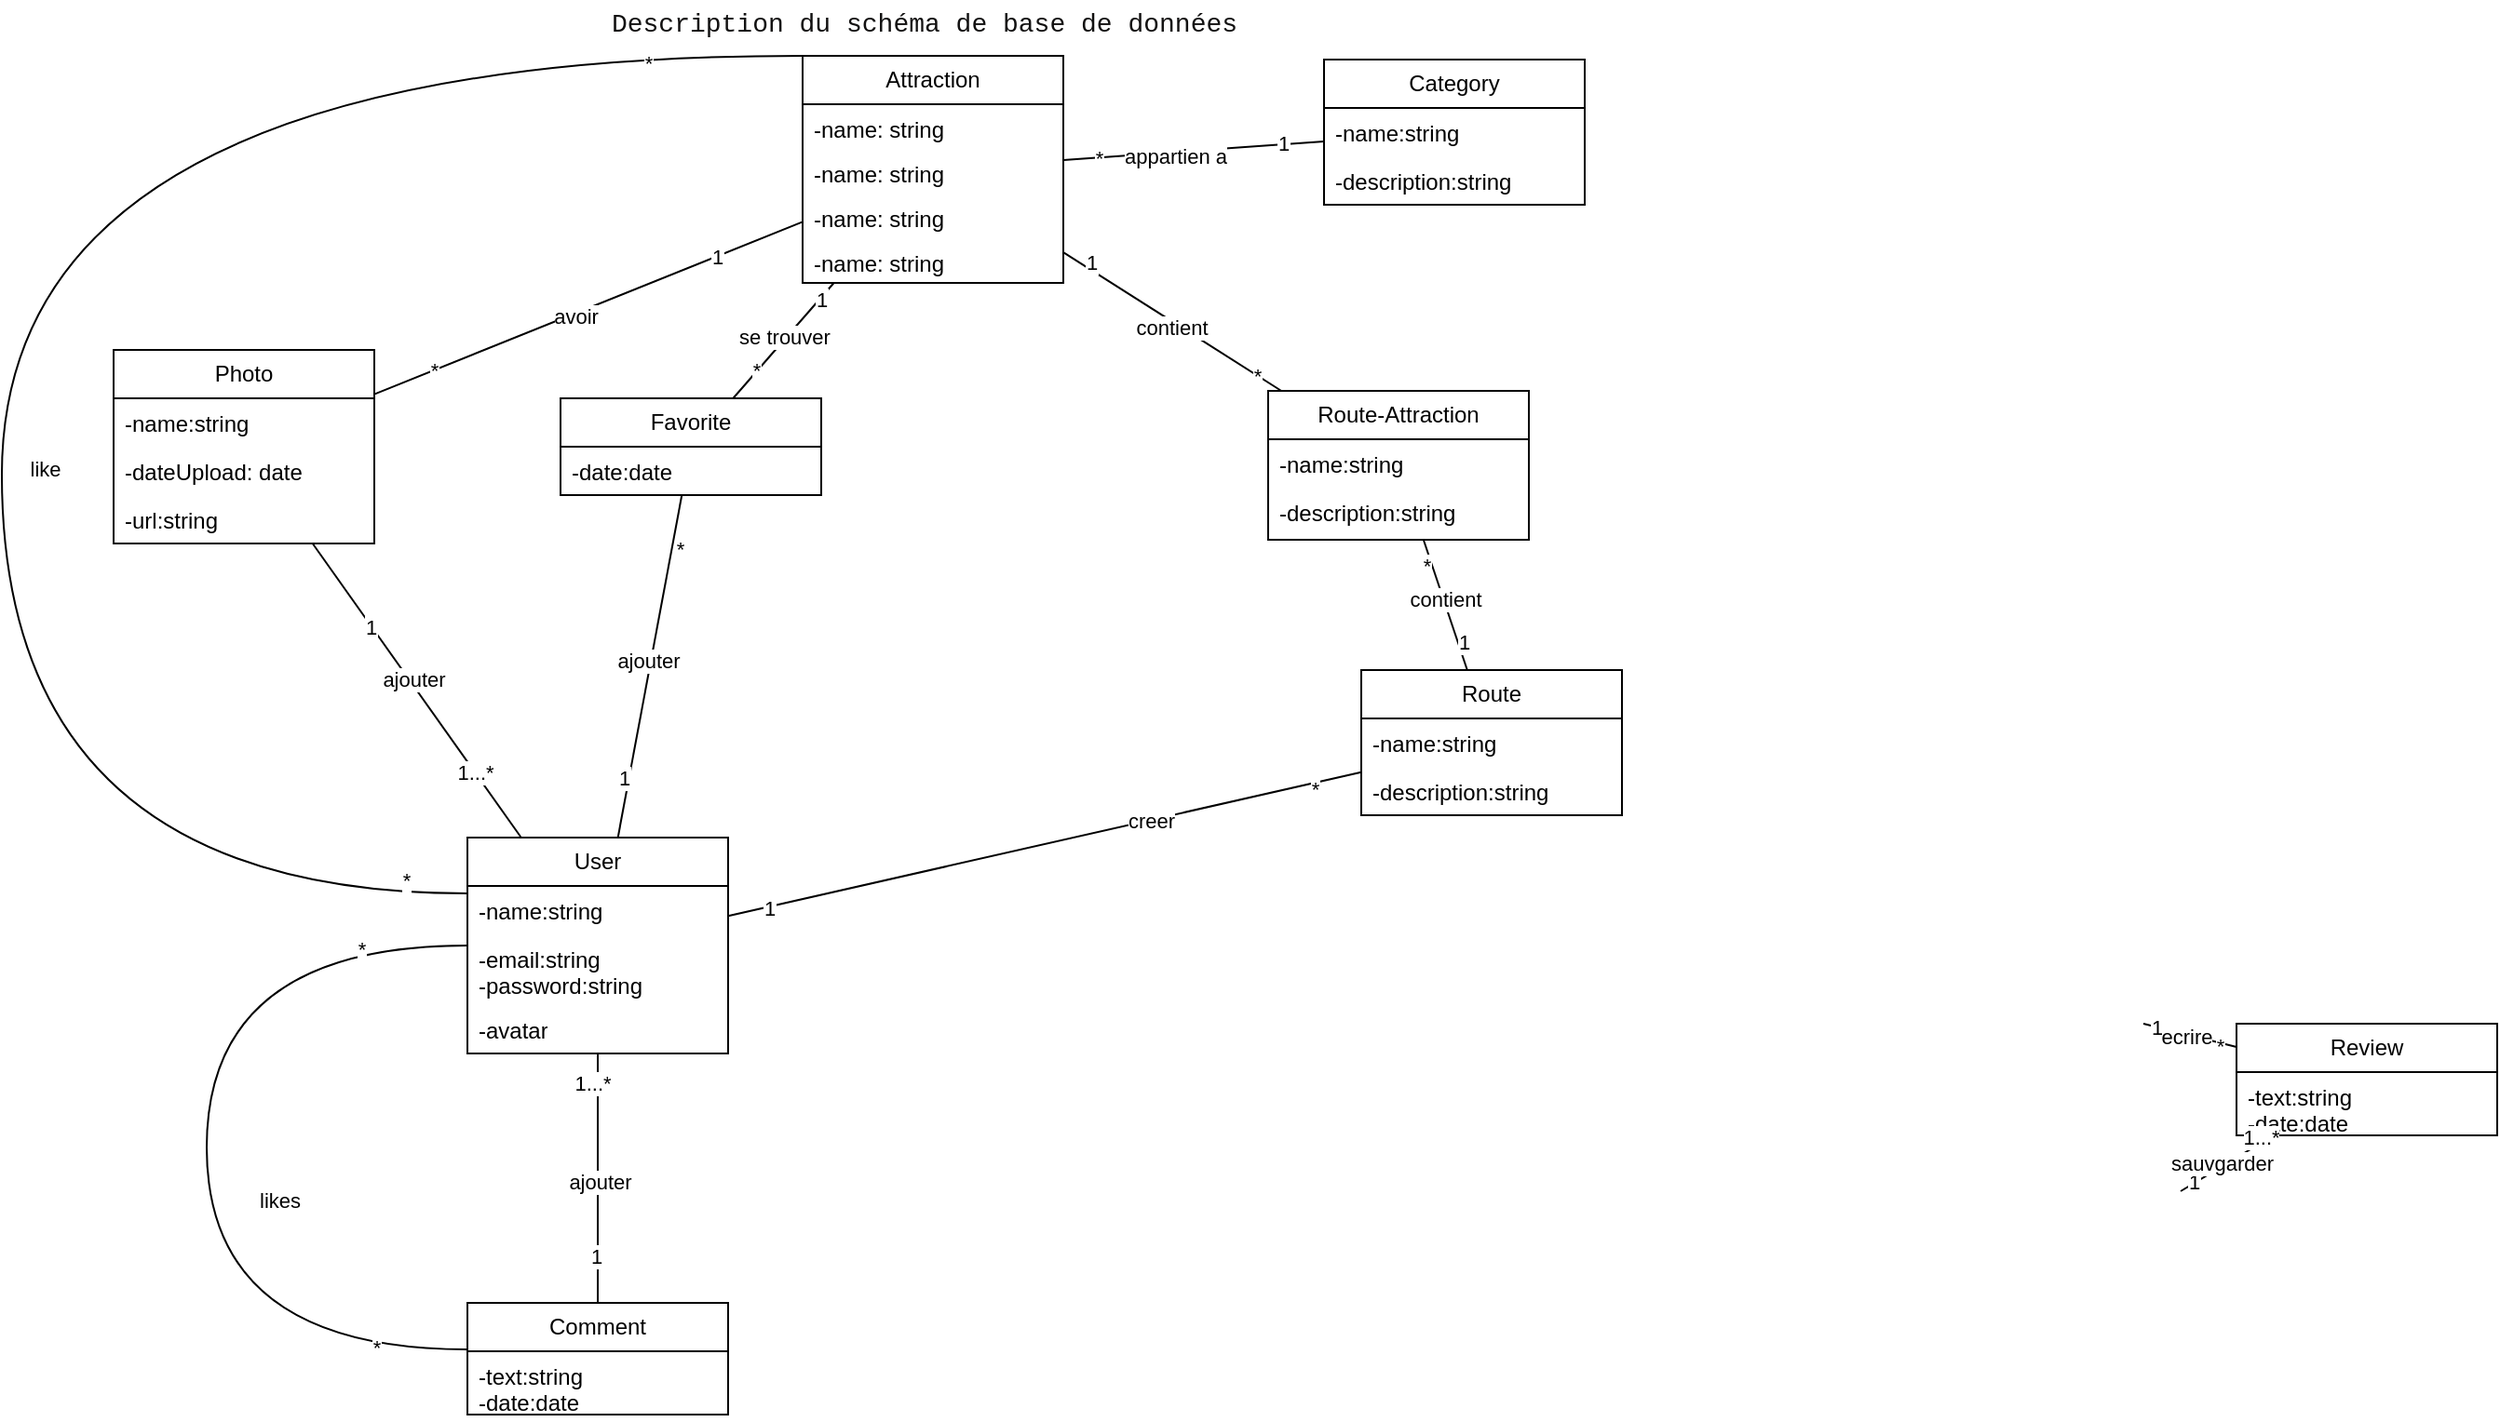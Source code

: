 <mxfile version="27.0.9">
  <diagram name="Страница — 1" id="fHpHDEbYnM0TIH_YmjkK">
    <mxGraphModel dx="2253" dy="841" grid="1" gridSize="10" guides="1" tooltips="1" connect="1" arrows="1" fold="1" page="1" pageScale="1" pageWidth="827" pageHeight="1169" math="0" shadow="0">
      <root>
        <mxCell id="0" />
        <mxCell id="1" parent="0" />
        <mxCell id="gASqoC5ZUlllP4egUMLl-1" value="Attraction" style="swimlane;fontStyle=0;childLayout=stackLayout;horizontal=1;startSize=26;fillColor=none;horizontalStack=0;resizeParent=1;resizeParentMax=0;resizeLast=0;collapsible=1;marginBottom=0;whiteSpace=wrap;html=1;" parent="1" vertex="1">
          <mxGeometry x="360" y="50" width="140" height="122" as="geometry" />
        </mxCell>
        <mxCell id="gASqoC5ZUlllP4egUMLl-2" value="-name: string" style="text;strokeColor=none;fillColor=none;align=left;verticalAlign=top;spacingLeft=4;spacingRight=4;overflow=hidden;rotatable=0;points=[[0,0.5],[1,0.5]];portConstraint=eastwest;whiteSpace=wrap;html=1;" parent="gASqoC5ZUlllP4egUMLl-1" vertex="1">
          <mxGeometry y="26" width="140" height="24" as="geometry" />
        </mxCell>
        <mxCell id="hYoUaHSmlGCQ8pVwYXb8-1" value="-name: string" style="text;strokeColor=none;fillColor=none;align=left;verticalAlign=top;spacingLeft=4;spacingRight=4;overflow=hidden;rotatable=0;points=[[0,0.5],[1,0.5]];portConstraint=eastwest;whiteSpace=wrap;html=1;" parent="gASqoC5ZUlllP4egUMLl-1" vertex="1">
          <mxGeometry y="50" width="140" height="24" as="geometry" />
        </mxCell>
        <mxCell id="hYoUaHSmlGCQ8pVwYXb8-2" value="-name: string" style="text;strokeColor=none;fillColor=none;align=left;verticalAlign=top;spacingLeft=4;spacingRight=4;overflow=hidden;rotatable=0;points=[[0,0.5],[1,0.5]];portConstraint=eastwest;whiteSpace=wrap;html=1;" parent="gASqoC5ZUlllP4egUMLl-1" vertex="1">
          <mxGeometry y="74" width="140" height="24" as="geometry" />
        </mxCell>
        <mxCell id="hYoUaHSmlGCQ8pVwYXb8-7" value="-name: string" style="text;strokeColor=none;fillColor=none;align=left;verticalAlign=top;spacingLeft=4;spacingRight=4;overflow=hidden;rotatable=0;points=[[0,0.5],[1,0.5]];portConstraint=eastwest;whiteSpace=wrap;html=1;" parent="gASqoC5ZUlllP4egUMLl-1" vertex="1">
          <mxGeometry y="98" width="140" height="24" as="geometry" />
        </mxCell>
        <mxCell id="gASqoC5ZUlllP4egUMLl-5" value="&lt;div style=&quot;font-family: Consolas, &amp;quot;Courier New&amp;quot;, monospace; font-weight: normal; font-size: 14px; line-height: 19px; white-space-collapse: preserve;&quot;&gt;&lt;span&gt;&lt;font style=&quot;color: light-dark(rgb(18, 17, 17), rgb(62, 62, 62));&quot;&gt;Description du schéma de base de données&lt;/font&gt;&lt;/span&gt;&lt;/div&gt;" style="text;align=center;fontStyle=1;verticalAlign=middle;spacingLeft=3;spacingRight=3;strokeColor=none;rotatable=0;points=[[0,0.5],[1,0.5]];portConstraint=eastwest;html=1;" parent="1" vertex="1">
          <mxGeometry x="240" y="20" width="370" height="26" as="geometry" />
        </mxCell>
        <mxCell id="gASqoC5ZUlllP4egUMLl-6" value="Photo" style="swimlane;fontStyle=0;childLayout=stackLayout;horizontal=1;startSize=26;fillColor=none;horizontalStack=0;resizeParent=1;resizeParentMax=0;resizeLast=0;collapsible=1;marginBottom=0;whiteSpace=wrap;html=1;" parent="1" vertex="1">
          <mxGeometry x="-10" y="208" width="140" height="104" as="geometry" />
        </mxCell>
        <mxCell id="gASqoC5ZUlllP4egUMLl-7" value="-name:string" style="text;strokeColor=none;fillColor=none;align=left;verticalAlign=top;spacingLeft=4;spacingRight=4;overflow=hidden;rotatable=0;points=[[0,0.5],[1,0.5]];portConstraint=eastwest;whiteSpace=wrap;html=1;" parent="gASqoC5ZUlllP4egUMLl-6" vertex="1">
          <mxGeometry y="26" width="140" height="26" as="geometry" />
        </mxCell>
        <mxCell id="gASqoC5ZUlllP4egUMLl-8" value="-dateUpload: date" style="text;strokeColor=none;fillColor=none;align=left;verticalAlign=top;spacingLeft=4;spacingRight=4;overflow=hidden;rotatable=0;points=[[0,0.5],[1,0.5]];portConstraint=eastwest;whiteSpace=wrap;html=1;" parent="gASqoC5ZUlllP4egUMLl-6" vertex="1">
          <mxGeometry y="52" width="140" height="26" as="geometry" />
        </mxCell>
        <mxCell id="gASqoC5ZUlllP4egUMLl-9" value="-url:string" style="text;strokeColor=none;fillColor=none;align=left;verticalAlign=top;spacingLeft=4;spacingRight=4;overflow=hidden;rotatable=0;points=[[0,0.5],[1,0.5]];portConstraint=eastwest;whiteSpace=wrap;html=1;" parent="gASqoC5ZUlllP4egUMLl-6" vertex="1">
          <mxGeometry y="78" width="140" height="26" as="geometry" />
        </mxCell>
        <mxCell id="gASqoC5ZUlllP4egUMLl-10" value="" style="endArrow=none;endFill=0;endSize=24;html=1;rounded=0;" parent="1" source="gASqoC5ZUlllP4egUMLl-6" target="gASqoC5ZUlllP4egUMLl-1" edge="1">
          <mxGeometry width="160" relative="1" as="geometry">
            <mxPoint x="330" y="220" as="sourcePoint" />
            <mxPoint x="490" y="220" as="targetPoint" />
          </mxGeometry>
        </mxCell>
        <mxCell id="gASqoC5ZUlllP4egUMLl-11" value="*" style="edgeLabel;html=1;align=center;verticalAlign=middle;resizable=0;points=[];" parent="gASqoC5ZUlllP4egUMLl-10" vertex="1" connectable="0">
          <mxGeometry x="-0.723" relative="1" as="geometry">
            <mxPoint as="offset" />
          </mxGeometry>
        </mxCell>
        <mxCell id="gASqoC5ZUlllP4egUMLl-12" value="1" style="edgeLabel;html=1;align=center;verticalAlign=middle;resizable=0;points=[];" parent="gASqoC5ZUlllP4egUMLl-10" vertex="1" connectable="0">
          <mxGeometry x="0.602" relative="1" as="geometry">
            <mxPoint as="offset" />
          </mxGeometry>
        </mxCell>
        <mxCell id="gASqoC5ZUlllP4egUMLl-13" value="avoir" style="edgeLabel;html=1;align=center;verticalAlign=middle;resizable=0;points=[];" parent="gASqoC5ZUlllP4egUMLl-10" vertex="1" connectable="0">
          <mxGeometry x="-0.067" y="-1" relative="1" as="geometry">
            <mxPoint as="offset" />
          </mxGeometry>
        </mxCell>
        <mxCell id="gASqoC5ZUlllP4egUMLl-14" value="User" style="swimlane;fontStyle=0;childLayout=stackLayout;horizontal=1;startSize=26;fillColor=none;horizontalStack=0;resizeParent=1;resizeParentMax=0;resizeLast=0;collapsible=1;marginBottom=0;whiteSpace=wrap;html=1;" parent="1" vertex="1">
          <mxGeometry x="180" y="470" width="140" height="116" as="geometry" />
        </mxCell>
        <mxCell id="gASqoC5ZUlllP4egUMLl-15" value="-name:string&lt;div&gt;&lt;br&gt;&lt;/div&gt;" style="text;strokeColor=none;fillColor=none;align=left;verticalAlign=top;spacingLeft=4;spacingRight=4;overflow=hidden;rotatable=0;points=[[0,0.5],[1,0.5]];portConstraint=eastwest;whiteSpace=wrap;html=1;" parent="gASqoC5ZUlllP4egUMLl-14" vertex="1">
          <mxGeometry y="26" width="140" height="26" as="geometry" />
        </mxCell>
        <mxCell id="gASqoC5ZUlllP4egUMLl-16" value="-email:string&lt;div&gt;-password:string&lt;/div&gt;" style="text;strokeColor=none;fillColor=none;align=left;verticalAlign=top;spacingLeft=4;spacingRight=4;overflow=hidden;rotatable=0;points=[[0,0.5],[1,0.5]];portConstraint=eastwest;whiteSpace=wrap;html=1;" parent="gASqoC5ZUlllP4egUMLl-14" vertex="1">
          <mxGeometry y="52" width="140" height="38" as="geometry" />
        </mxCell>
        <mxCell id="gASqoC5ZUlllP4egUMLl-17" value="-avatar" style="text;strokeColor=none;fillColor=none;align=left;verticalAlign=top;spacingLeft=4;spacingRight=4;overflow=hidden;rotatable=0;points=[[0,0.5],[1,0.5]];portConstraint=eastwest;whiteSpace=wrap;html=1;" parent="gASqoC5ZUlllP4egUMLl-14" vertex="1">
          <mxGeometry y="90" width="140" height="26" as="geometry" />
        </mxCell>
        <mxCell id="gASqoC5ZUlllP4egUMLl-18" value="" style="endArrow=none;endFill=0;endSize=24;html=1;rounded=0;" parent="1" source="gASqoC5ZUlllP4egUMLl-6" target="gASqoC5ZUlllP4egUMLl-14" edge="1">
          <mxGeometry width="160" relative="1" as="geometry">
            <mxPoint x="300" y="290" as="sourcePoint" />
            <mxPoint x="460" y="290" as="targetPoint" />
          </mxGeometry>
        </mxCell>
        <mxCell id="gASqoC5ZUlllP4egUMLl-19" value="1" style="edgeLabel;html=1;align=center;verticalAlign=middle;resizable=0;points=[];" parent="gASqoC5ZUlllP4egUMLl-18" vertex="1" connectable="0">
          <mxGeometry x="-0.43" relative="1" as="geometry">
            <mxPoint x="-1" as="offset" />
          </mxGeometry>
        </mxCell>
        <mxCell id="gASqoC5ZUlllP4egUMLl-20" value="1...*" style="edgeLabel;html=1;align=center;verticalAlign=middle;resizable=0;points=[];" parent="gASqoC5ZUlllP4egUMLl-18" vertex="1" connectable="0">
          <mxGeometry x="0.556" relative="1" as="geometry">
            <mxPoint as="offset" />
          </mxGeometry>
        </mxCell>
        <mxCell id="gASqoC5ZUlllP4egUMLl-21" value="ajouter" style="edgeLabel;html=1;align=center;verticalAlign=middle;resizable=0;points=[];" parent="gASqoC5ZUlllP4egUMLl-18" vertex="1" connectable="0">
          <mxGeometry x="-0.064" y="2" relative="1" as="geometry">
            <mxPoint as="offset" />
          </mxGeometry>
        </mxCell>
        <mxCell id="gASqoC5ZUlllP4egUMLl-22" value="Review" style="swimlane;fontStyle=0;childLayout=stackLayout;horizontal=1;startSize=26;fillColor=none;horizontalStack=0;resizeParent=1;resizeParentMax=0;resizeLast=0;collapsible=1;marginBottom=0;whiteSpace=wrap;html=1;" parent="1" vertex="1">
          <mxGeometry x="1130" y="570" width="140" height="60" as="geometry" />
        </mxCell>
        <mxCell id="gASqoC5ZUlllP4egUMLl-23" value="-text:string&lt;div&gt;-date:date&lt;/div&gt;" style="text;strokeColor=none;fillColor=none;align=left;verticalAlign=top;spacingLeft=4;spacingRight=4;overflow=hidden;rotatable=0;points=[[0,0.5],[1,0.5]];portConstraint=eastwest;whiteSpace=wrap;html=1;" parent="gASqoC5ZUlllP4egUMLl-22" vertex="1">
          <mxGeometry y="26" width="140" height="34" as="geometry" />
        </mxCell>
        <mxCell id="gASqoC5ZUlllP4egUMLl-30" value="" style="endArrow=none;endFill=0;endSize=24;html=1;rounded=0;" parent="1" target="gASqoC5ZUlllP4egUMLl-22" edge="1">
          <mxGeometry width="160" relative="1" as="geometry">
            <mxPoint x="1080" y="570" as="sourcePoint" />
            <mxPoint x="460" y="230" as="targetPoint" />
          </mxGeometry>
        </mxCell>
        <mxCell id="gASqoC5ZUlllP4egUMLl-31" value="*" style="edgeLabel;html=1;align=center;verticalAlign=middle;resizable=0;points=[];" parent="gASqoC5ZUlllP4egUMLl-30" vertex="1" connectable="0">
          <mxGeometry x="0.656" y="-1" relative="1" as="geometry">
            <mxPoint as="offset" />
          </mxGeometry>
        </mxCell>
        <mxCell id="gASqoC5ZUlllP4egUMLl-32" value="1" style="edgeLabel;html=1;align=center;verticalAlign=middle;resizable=0;points=[];" parent="gASqoC5ZUlllP4egUMLl-30" vertex="1" connectable="0">
          <mxGeometry x="-0.742" relative="1" as="geometry">
            <mxPoint as="offset" />
          </mxGeometry>
        </mxCell>
        <mxCell id="gASqoC5ZUlllP4egUMLl-33" value="ecrire" style="edgeLabel;html=1;align=center;verticalAlign=middle;resizable=0;points=[];" parent="gASqoC5ZUlllP4egUMLl-30" vertex="1" connectable="0">
          <mxGeometry x="-0.059" y="-1" relative="1" as="geometry">
            <mxPoint as="offset" />
          </mxGeometry>
        </mxCell>
        <mxCell id="gASqoC5ZUlllP4egUMLl-34" value="Comment" style="swimlane;fontStyle=0;childLayout=stackLayout;horizontal=1;startSize=26;fillColor=none;horizontalStack=0;resizeParent=1;resizeParentMax=0;resizeLast=0;collapsible=1;marginBottom=0;whiteSpace=wrap;html=1;" parent="1" vertex="1">
          <mxGeometry x="180" y="720" width="140" height="60" as="geometry" />
        </mxCell>
        <mxCell id="gASqoC5ZUlllP4egUMLl-35" value="-text:string&lt;div&gt;-date:date&lt;/div&gt;" style="text;strokeColor=none;fillColor=none;align=left;verticalAlign=top;spacingLeft=4;spacingRight=4;overflow=hidden;rotatable=0;points=[[0,0.5],[1,0.5]];portConstraint=eastwest;whiteSpace=wrap;html=1;" parent="gASqoC5ZUlllP4egUMLl-34" vertex="1">
          <mxGeometry y="26" width="140" height="34" as="geometry" />
        </mxCell>
        <mxCell id="gASqoC5ZUlllP4egUMLl-38" value="" style="endArrow=none;endFill=0;endSize=24;html=1;rounded=0;" parent="1" source="gASqoC5ZUlllP4egUMLl-14" target="gASqoC5ZUlllP4egUMLl-34" edge="1">
          <mxGeometry width="160" relative="1" as="geometry">
            <mxPoint x="300" y="490" as="sourcePoint" />
            <mxPoint x="460" y="490" as="targetPoint" />
          </mxGeometry>
        </mxCell>
        <mxCell id="gASqoC5ZUlllP4egUMLl-39" value="1" style="edgeLabel;html=1;align=center;verticalAlign=middle;resizable=0;points=[];" parent="gASqoC5ZUlllP4egUMLl-38" vertex="1" connectable="0">
          <mxGeometry x="0.625" y="-1" relative="1" as="geometry">
            <mxPoint as="offset" />
          </mxGeometry>
        </mxCell>
        <mxCell id="gASqoC5ZUlllP4egUMLl-40" value="1...*" style="edgeLabel;html=1;align=center;verticalAlign=middle;resizable=0;points=[];" parent="gASqoC5ZUlllP4egUMLl-38" vertex="1" connectable="0">
          <mxGeometry x="-0.758" y="-3" relative="1" as="geometry">
            <mxPoint as="offset" />
          </mxGeometry>
        </mxCell>
        <mxCell id="gASqoC5ZUlllP4egUMLl-41" value="ajouter" style="edgeLabel;html=1;align=center;verticalAlign=middle;resizable=0;points=[];" parent="gASqoC5ZUlllP4egUMLl-38" vertex="1" connectable="0">
          <mxGeometry x="0.037" y="1" relative="1" as="geometry">
            <mxPoint y="-1" as="offset" />
          </mxGeometry>
        </mxCell>
        <mxCell id="gASqoC5ZUlllP4egUMLl-42" value="" style="endArrow=none;endFill=0;endSize=24;html=1;rounded=0;" parent="1" source="gASqoC5ZUlllP4egUMLl-22" edge="1">
          <mxGeometry width="160" relative="1" as="geometry">
            <mxPoint x="300" y="490" as="sourcePoint" />
            <mxPoint x="1100" y="660" as="targetPoint" />
          </mxGeometry>
        </mxCell>
        <mxCell id="gASqoC5ZUlllP4egUMLl-43" value="1" style="edgeLabel;html=1;align=center;verticalAlign=middle;resizable=0;points=[];" parent="gASqoC5ZUlllP4egUMLl-42" vertex="1" connectable="0">
          <mxGeometry x="0.711" y="-1" relative="1" as="geometry">
            <mxPoint as="offset" />
          </mxGeometry>
        </mxCell>
        <mxCell id="gASqoC5ZUlllP4egUMLl-44" value="1...*" style="edgeLabel;html=1;align=center;verticalAlign=middle;resizable=0;points=[];" parent="gASqoC5ZUlllP4egUMLl-42" vertex="1" connectable="0">
          <mxGeometry x="-0.756" y="-2" relative="1" as="geometry">
            <mxPoint y="-1" as="offset" />
          </mxGeometry>
        </mxCell>
        <mxCell id="gASqoC5ZUlllP4egUMLl-45" value="sauvgarder" style="edgeLabel;html=1;align=center;verticalAlign=middle;resizable=0;points=[];" parent="gASqoC5ZUlllP4egUMLl-42" vertex="1" connectable="0">
          <mxGeometry x="0.084" y="-2" relative="1" as="geometry">
            <mxPoint as="offset" />
          </mxGeometry>
        </mxCell>
        <mxCell id="gASqoC5ZUlllP4egUMLl-46" value="Favorite" style="swimlane;fontStyle=0;childLayout=stackLayout;horizontal=1;startSize=26;fillColor=none;horizontalStack=0;resizeParent=1;resizeParentMax=0;resizeLast=0;collapsible=1;marginBottom=0;whiteSpace=wrap;html=1;" parent="1" vertex="1">
          <mxGeometry x="230" y="234" width="140" height="52" as="geometry" />
        </mxCell>
        <mxCell id="gASqoC5ZUlllP4egUMLl-47" value="-date:date" style="text;strokeColor=none;fillColor=none;align=left;verticalAlign=top;spacingLeft=4;spacingRight=4;overflow=hidden;rotatable=0;points=[[0,0.5],[1,0.5]];portConstraint=eastwest;whiteSpace=wrap;html=1;" parent="gASqoC5ZUlllP4egUMLl-46" vertex="1">
          <mxGeometry y="26" width="140" height="26" as="geometry" />
        </mxCell>
        <mxCell id="gASqoC5ZUlllP4egUMLl-50" value="" style="endArrow=none;endFill=0;endSize=24;html=1;rounded=0;" parent="1" source="gASqoC5ZUlllP4egUMLl-46" target="gASqoC5ZUlllP4egUMLl-1" edge="1">
          <mxGeometry width="160" relative="1" as="geometry">
            <mxPoint x="300" y="330" as="sourcePoint" />
            <mxPoint x="470" y="270" as="targetPoint" />
          </mxGeometry>
        </mxCell>
        <mxCell id="gASqoC5ZUlllP4egUMLl-51" value="*" style="edgeLabel;html=1;align=center;verticalAlign=middle;resizable=0;points=[];" parent="gASqoC5ZUlllP4egUMLl-50" vertex="1" connectable="0">
          <mxGeometry x="-0.537" y="1" relative="1" as="geometry">
            <mxPoint as="offset" />
          </mxGeometry>
        </mxCell>
        <mxCell id="gASqoC5ZUlllP4egUMLl-52" value="1" style="edgeLabel;html=1;align=center;verticalAlign=middle;resizable=0;points=[];" parent="gASqoC5ZUlllP4egUMLl-50" vertex="1" connectable="0">
          <mxGeometry x="0.724" y="-1" relative="1" as="geometry">
            <mxPoint as="offset" />
          </mxGeometry>
        </mxCell>
        <mxCell id="gASqoC5ZUlllP4egUMLl-53" value="se trouver" style="edgeLabel;html=1;align=center;verticalAlign=middle;resizable=0;points=[];" parent="gASqoC5ZUlllP4egUMLl-50" vertex="1" connectable="0">
          <mxGeometry x="0.043" y="1" relative="1" as="geometry">
            <mxPoint as="offset" />
          </mxGeometry>
        </mxCell>
        <mxCell id="gASqoC5ZUlllP4egUMLl-54" value="" style="endArrow=none;endFill=0;endSize=24;html=1;rounded=0;" parent="1" source="gASqoC5ZUlllP4egUMLl-14" target="gASqoC5ZUlllP4egUMLl-46" edge="1">
          <mxGeometry width="160" relative="1" as="geometry">
            <mxPoint x="300" y="480" as="sourcePoint" />
            <mxPoint x="460" y="480" as="targetPoint" />
          </mxGeometry>
        </mxCell>
        <mxCell id="gASqoC5ZUlllP4egUMLl-55" value="*" style="edgeLabel;html=1;align=center;verticalAlign=middle;resizable=0;points=[];" parent="gASqoC5ZUlllP4egUMLl-54" vertex="1" connectable="0">
          <mxGeometry x="0.692" y="-4" relative="1" as="geometry">
            <mxPoint as="offset" />
          </mxGeometry>
        </mxCell>
        <mxCell id="gASqoC5ZUlllP4egUMLl-56" value="1" style="edgeLabel;html=1;align=center;verticalAlign=middle;resizable=0;points=[];" parent="gASqoC5ZUlllP4egUMLl-54" vertex="1" connectable="0">
          <mxGeometry x="-0.654" y="3" relative="1" as="geometry">
            <mxPoint as="offset" />
          </mxGeometry>
        </mxCell>
        <mxCell id="gASqoC5ZUlllP4egUMLl-57" value="ajouter" style="edgeLabel;html=1;align=center;verticalAlign=middle;resizable=0;points=[];" parent="gASqoC5ZUlllP4egUMLl-54" vertex="1" connectable="0">
          <mxGeometry x="0.037" y="2" relative="1" as="geometry">
            <mxPoint as="offset" />
          </mxGeometry>
        </mxCell>
        <mxCell id="gASqoC5ZUlllP4egUMLl-58" value="Category" style="swimlane;fontStyle=0;childLayout=stackLayout;horizontal=1;startSize=26;fillColor=none;horizontalStack=0;resizeParent=1;resizeParentMax=0;resizeLast=0;collapsible=1;marginBottom=0;whiteSpace=wrap;html=1;" parent="1" vertex="1">
          <mxGeometry x="640" y="52" width="140" height="78" as="geometry" />
        </mxCell>
        <mxCell id="gASqoC5ZUlllP4egUMLl-59" value="-name:string" style="text;strokeColor=none;fillColor=none;align=left;verticalAlign=top;spacingLeft=4;spacingRight=4;overflow=hidden;rotatable=0;points=[[0,0.5],[1,0.5]];portConstraint=eastwest;whiteSpace=wrap;html=1;" parent="gASqoC5ZUlllP4egUMLl-58" vertex="1">
          <mxGeometry y="26" width="140" height="26" as="geometry" />
        </mxCell>
        <mxCell id="gASqoC5ZUlllP4egUMLl-60" value="-description:string" style="text;strokeColor=none;fillColor=none;align=left;verticalAlign=top;spacingLeft=4;spacingRight=4;overflow=hidden;rotatable=0;points=[[0,0.5],[1,0.5]];portConstraint=eastwest;whiteSpace=wrap;html=1;" parent="gASqoC5ZUlllP4egUMLl-58" vertex="1">
          <mxGeometry y="52" width="140" height="26" as="geometry" />
        </mxCell>
        <mxCell id="gASqoC5ZUlllP4egUMLl-62" value="" style="endArrow=none;endFill=0;endSize=24;html=1;rounded=0;" parent="1" source="gASqoC5ZUlllP4egUMLl-1" target="gASqoC5ZUlllP4egUMLl-58" edge="1">
          <mxGeometry width="160" relative="1" as="geometry">
            <mxPoint x="340" y="240" as="sourcePoint" />
            <mxPoint x="500" y="240" as="targetPoint" />
          </mxGeometry>
        </mxCell>
        <mxCell id="gASqoC5ZUlllP4egUMLl-63" value="*" style="edgeLabel;html=1;align=center;verticalAlign=middle;resizable=0;points=[];" parent="gASqoC5ZUlllP4egUMLl-62" vertex="1" connectable="0">
          <mxGeometry x="-0.729" relative="1" as="geometry">
            <mxPoint as="offset" />
          </mxGeometry>
        </mxCell>
        <mxCell id="gASqoC5ZUlllP4egUMLl-64" value="1" style="edgeLabel;html=1;align=center;verticalAlign=middle;resizable=0;points=[];" parent="gASqoC5ZUlllP4egUMLl-62" vertex="1" connectable="0">
          <mxGeometry x="0.684" y="1" relative="1" as="geometry">
            <mxPoint as="offset" />
          </mxGeometry>
        </mxCell>
        <mxCell id="gASqoC5ZUlllP4egUMLl-65" value="appartien a" style="edgeLabel;html=1;align=center;verticalAlign=middle;resizable=0;points=[];" parent="gASqoC5ZUlllP4egUMLl-62" vertex="1" connectable="0">
          <mxGeometry x="-0.154" y="-2" relative="1" as="geometry">
            <mxPoint as="offset" />
          </mxGeometry>
        </mxCell>
        <mxCell id="gASqoC5ZUlllP4egUMLl-83" value="" style="endArrow=none;endFill=0;endSize=24;html=1;rounded=0;edgeStyle=orthogonalEdgeStyle;curved=1;" parent="1" source="gASqoC5ZUlllP4egUMLl-14" target="gASqoC5ZUlllP4egUMLl-34" edge="1">
          <mxGeometry width="160" relative="1" as="geometry">
            <mxPoint x="180" y="745" as="sourcePoint" />
            <mxPoint x="500" y="670" as="targetPoint" />
            <Array as="points">
              <mxPoint x="40" y="745" />
            </Array>
          </mxGeometry>
        </mxCell>
        <mxCell id="gASqoC5ZUlllP4egUMLl-84" value="*" style="edgeLabel;html=1;align=center;verticalAlign=middle;resizable=0;points=[];" parent="gASqoC5ZUlllP4egUMLl-83" vertex="1" connectable="0">
          <mxGeometry x="-0.769" y="2" relative="1" as="geometry">
            <mxPoint as="offset" />
          </mxGeometry>
        </mxCell>
        <mxCell id="gASqoC5ZUlllP4egUMLl-85" value="*" style="edgeLabel;html=1;align=center;verticalAlign=middle;resizable=0;points=[];" parent="gASqoC5ZUlllP4egUMLl-83" vertex="1" connectable="0">
          <mxGeometry x="0.8" y="1" relative="1" as="geometry">
            <mxPoint as="offset" />
          </mxGeometry>
        </mxCell>
        <mxCell id="hYoUaHSmlGCQ8pVwYXb8-12" value="likes" style="edgeLabel;html=1;align=center;verticalAlign=middle;resizable=0;points=[];" parent="gASqoC5ZUlllP4egUMLl-83" vertex="1" connectable="0">
          <mxGeometry x="0.112" y="39" relative="1" as="geometry">
            <mxPoint as="offset" />
          </mxGeometry>
        </mxCell>
        <mxCell id="gASqoC5ZUlllP4egUMLl-89" value="Route-Attraction" style="swimlane;fontStyle=0;childLayout=stackLayout;horizontal=1;startSize=26;fillColor=none;horizontalStack=0;resizeParent=1;resizeParentMax=0;resizeLast=0;collapsible=1;marginBottom=0;whiteSpace=wrap;html=1;" parent="1" vertex="1">
          <mxGeometry x="610" y="230" width="140" height="80" as="geometry" />
        </mxCell>
        <mxCell id="gASqoC5ZUlllP4egUMLl-90" value="-name:string" style="text;strokeColor=none;fillColor=none;align=left;verticalAlign=top;spacingLeft=4;spacingRight=4;overflow=hidden;rotatable=0;points=[[0,0.5],[1,0.5]];portConstraint=eastwest;whiteSpace=wrap;html=1;" parent="gASqoC5ZUlllP4egUMLl-89" vertex="1">
          <mxGeometry y="26" width="140" height="26" as="geometry" />
        </mxCell>
        <mxCell id="gASqoC5ZUlllP4egUMLl-91" value="-description:string" style="text;strokeColor=none;fillColor=none;align=left;verticalAlign=top;spacingLeft=4;spacingRight=4;overflow=hidden;rotatable=0;points=[[0,0.5],[1,0.5]];portConstraint=eastwest;whiteSpace=wrap;html=1;" parent="gASqoC5ZUlllP4egUMLl-89" vertex="1">
          <mxGeometry y="52" width="140" height="28" as="geometry" />
        </mxCell>
        <mxCell id="gASqoC5ZUlllP4egUMLl-93" value="Route" style="swimlane;fontStyle=0;childLayout=stackLayout;horizontal=1;startSize=26;fillColor=none;horizontalStack=0;resizeParent=1;resizeParentMax=0;resizeLast=0;collapsible=1;marginBottom=0;whiteSpace=wrap;html=1;" parent="1" vertex="1">
          <mxGeometry x="660" y="380" width="140" height="78" as="geometry" />
        </mxCell>
        <mxCell id="gASqoC5ZUlllP4egUMLl-94" value="-name:string" style="text;strokeColor=none;fillColor=none;align=left;verticalAlign=top;spacingLeft=4;spacingRight=4;overflow=hidden;rotatable=0;points=[[0,0.5],[1,0.5]];portConstraint=eastwest;whiteSpace=wrap;html=1;" parent="gASqoC5ZUlllP4egUMLl-93" vertex="1">
          <mxGeometry y="26" width="140" height="26" as="geometry" />
        </mxCell>
        <mxCell id="gASqoC5ZUlllP4egUMLl-95" value="-description:string" style="text;strokeColor=none;fillColor=none;align=left;verticalAlign=top;spacingLeft=4;spacingRight=4;overflow=hidden;rotatable=0;points=[[0,0.5],[1,0.5]];portConstraint=eastwest;whiteSpace=wrap;html=1;" parent="gASqoC5ZUlllP4egUMLl-93" vertex="1">
          <mxGeometry y="52" width="140" height="26" as="geometry" />
        </mxCell>
        <mxCell id="gASqoC5ZUlllP4egUMLl-97" value="" style="endArrow=none;endFill=0;endSize=24;html=1;rounded=0;" parent="1" source="gASqoC5ZUlllP4egUMLl-1" target="gASqoC5ZUlllP4egUMLl-89" edge="1">
          <mxGeometry width="160" relative="1" as="geometry">
            <mxPoint x="340" y="340" as="sourcePoint" />
            <mxPoint x="500" y="340" as="targetPoint" />
          </mxGeometry>
        </mxCell>
        <mxCell id="gASqoC5ZUlllP4egUMLl-102" value="1" style="edgeLabel;html=1;align=center;verticalAlign=middle;resizable=0;points=[];" parent="gASqoC5ZUlllP4egUMLl-97" vertex="1" connectable="0">
          <mxGeometry x="-0.783" y="3" relative="1" as="geometry">
            <mxPoint as="offset" />
          </mxGeometry>
        </mxCell>
        <mxCell id="gASqoC5ZUlllP4egUMLl-103" value="*" style="edgeLabel;html=1;align=center;verticalAlign=middle;resizable=0;points=[];" parent="gASqoC5ZUlllP4egUMLl-97" vertex="1" connectable="0">
          <mxGeometry x="0.771" relative="1" as="geometry">
            <mxPoint as="offset" />
          </mxGeometry>
        </mxCell>
        <mxCell id="gASqoC5ZUlllP4egUMLl-104" value="contient" style="edgeLabel;html=1;align=center;verticalAlign=middle;resizable=0;points=[];" parent="gASqoC5ZUlllP4egUMLl-97" vertex="1" connectable="0">
          <mxGeometry x="0.009" y="-3" relative="1" as="geometry">
            <mxPoint as="offset" />
          </mxGeometry>
        </mxCell>
        <mxCell id="gASqoC5ZUlllP4egUMLl-98" value="" style="endArrow=none;endFill=0;endSize=24;html=1;rounded=0;" parent="1" source="gASqoC5ZUlllP4egUMLl-14" target="gASqoC5ZUlllP4egUMLl-93" edge="1">
          <mxGeometry width="160" relative="1" as="geometry">
            <mxPoint x="340" y="430" as="sourcePoint" />
            <mxPoint x="500" y="430" as="targetPoint" />
          </mxGeometry>
        </mxCell>
        <mxCell id="gASqoC5ZUlllP4egUMLl-99" value="*" style="edgeLabel;html=1;align=center;verticalAlign=middle;resizable=0;points=[];" parent="gASqoC5ZUlllP4egUMLl-98" vertex="1" connectable="0">
          <mxGeometry x="0.851" y="-3" relative="1" as="geometry">
            <mxPoint as="offset" />
          </mxGeometry>
        </mxCell>
        <mxCell id="gASqoC5ZUlllP4egUMLl-100" value="1" style="edgeLabel;html=1;align=center;verticalAlign=middle;resizable=0;points=[];" parent="gASqoC5ZUlllP4egUMLl-98" vertex="1" connectable="0">
          <mxGeometry x="-0.872" y="-1" relative="1" as="geometry">
            <mxPoint as="offset" />
          </mxGeometry>
        </mxCell>
        <mxCell id="gASqoC5ZUlllP4egUMLl-101" value="creer" style="edgeLabel;html=1;align=center;verticalAlign=middle;resizable=0;points=[];" parent="gASqoC5ZUlllP4egUMLl-98" vertex="1" connectable="0">
          <mxGeometry x="0.334" relative="1" as="geometry">
            <mxPoint as="offset" />
          </mxGeometry>
        </mxCell>
        <mxCell id="gASqoC5ZUlllP4egUMLl-105" value="" style="endArrow=none;endFill=0;endSize=24;html=1;rounded=0;" parent="1" source="gASqoC5ZUlllP4egUMLl-93" target="gASqoC5ZUlllP4egUMLl-89" edge="1">
          <mxGeometry width="160" relative="1" as="geometry">
            <mxPoint x="340" y="390" as="sourcePoint" />
            <mxPoint x="500" y="390" as="targetPoint" />
          </mxGeometry>
        </mxCell>
        <mxCell id="gASqoC5ZUlllP4egUMLl-106" value="*" style="edgeLabel;html=1;align=center;verticalAlign=middle;resizable=0;points=[];" parent="gASqoC5ZUlllP4egUMLl-105" vertex="1" connectable="0">
          <mxGeometry x="0.62" y="3" relative="1" as="geometry">
            <mxPoint as="offset" />
          </mxGeometry>
        </mxCell>
        <mxCell id="gASqoC5ZUlllP4egUMLl-107" value="1" style="edgeLabel;html=1;align=center;verticalAlign=middle;resizable=0;points=[];" parent="gASqoC5ZUlllP4egUMLl-105" vertex="1" connectable="0">
          <mxGeometry x="-0.6" y="-3" relative="1" as="geometry">
            <mxPoint as="offset" />
          </mxGeometry>
        </mxCell>
        <mxCell id="gASqoC5ZUlllP4egUMLl-108" value="contient" style="edgeLabel;html=1;align=center;verticalAlign=middle;resizable=0;points=[];" parent="gASqoC5ZUlllP4egUMLl-105" vertex="1" connectable="0">
          <mxGeometry x="0.08" y="-1" relative="1" as="geometry">
            <mxPoint as="offset" />
          </mxGeometry>
        </mxCell>
        <mxCell id="hYoUaHSmlGCQ8pVwYXb8-8" value="" style="endArrow=none;endFill=0;endSize=24;html=1;rounded=0;startFill=0;edgeStyle=orthogonalEdgeStyle;curved=1;" parent="1" source="gASqoC5ZUlllP4egUMLl-14" target="gASqoC5ZUlllP4egUMLl-1" edge="1">
          <mxGeometry width="160" relative="1" as="geometry">
            <mxPoint x="-70" y="381" as="sourcePoint" />
            <mxPoint x="270" y="50" as="targetPoint" />
            <Array as="points">
              <mxPoint x="-70" y="500" />
              <mxPoint x="-70" y="50" />
            </Array>
          </mxGeometry>
        </mxCell>
        <mxCell id="hYoUaHSmlGCQ8pVwYXb8-9" value="like" style="edgeLabel;html=1;align=center;verticalAlign=middle;resizable=0;points=[];" parent="hYoUaHSmlGCQ8pVwYXb8-8" vertex="1" connectable="0">
          <mxGeometry x="-0.153" y="-23" relative="1" as="geometry">
            <mxPoint as="offset" />
          </mxGeometry>
        </mxCell>
        <mxCell id="hYoUaHSmlGCQ8pVwYXb8-10" value="*" style="edgeLabel;html=1;align=center;verticalAlign=middle;resizable=0;points=[];" parent="hYoUaHSmlGCQ8pVwYXb8-8" vertex="1" connectable="0">
          <mxGeometry x="-0.942" y="-7" relative="1" as="geometry">
            <mxPoint as="offset" />
          </mxGeometry>
        </mxCell>
        <mxCell id="hYoUaHSmlGCQ8pVwYXb8-11" value="*" style="edgeLabel;html=1;align=center;verticalAlign=middle;resizable=0;points=[];" parent="hYoUaHSmlGCQ8pVwYXb8-8" vertex="1" connectable="0">
          <mxGeometry x="0.852" y="-4" relative="1" as="geometry">
            <mxPoint as="offset" />
          </mxGeometry>
        </mxCell>
      </root>
    </mxGraphModel>
  </diagram>
</mxfile>
